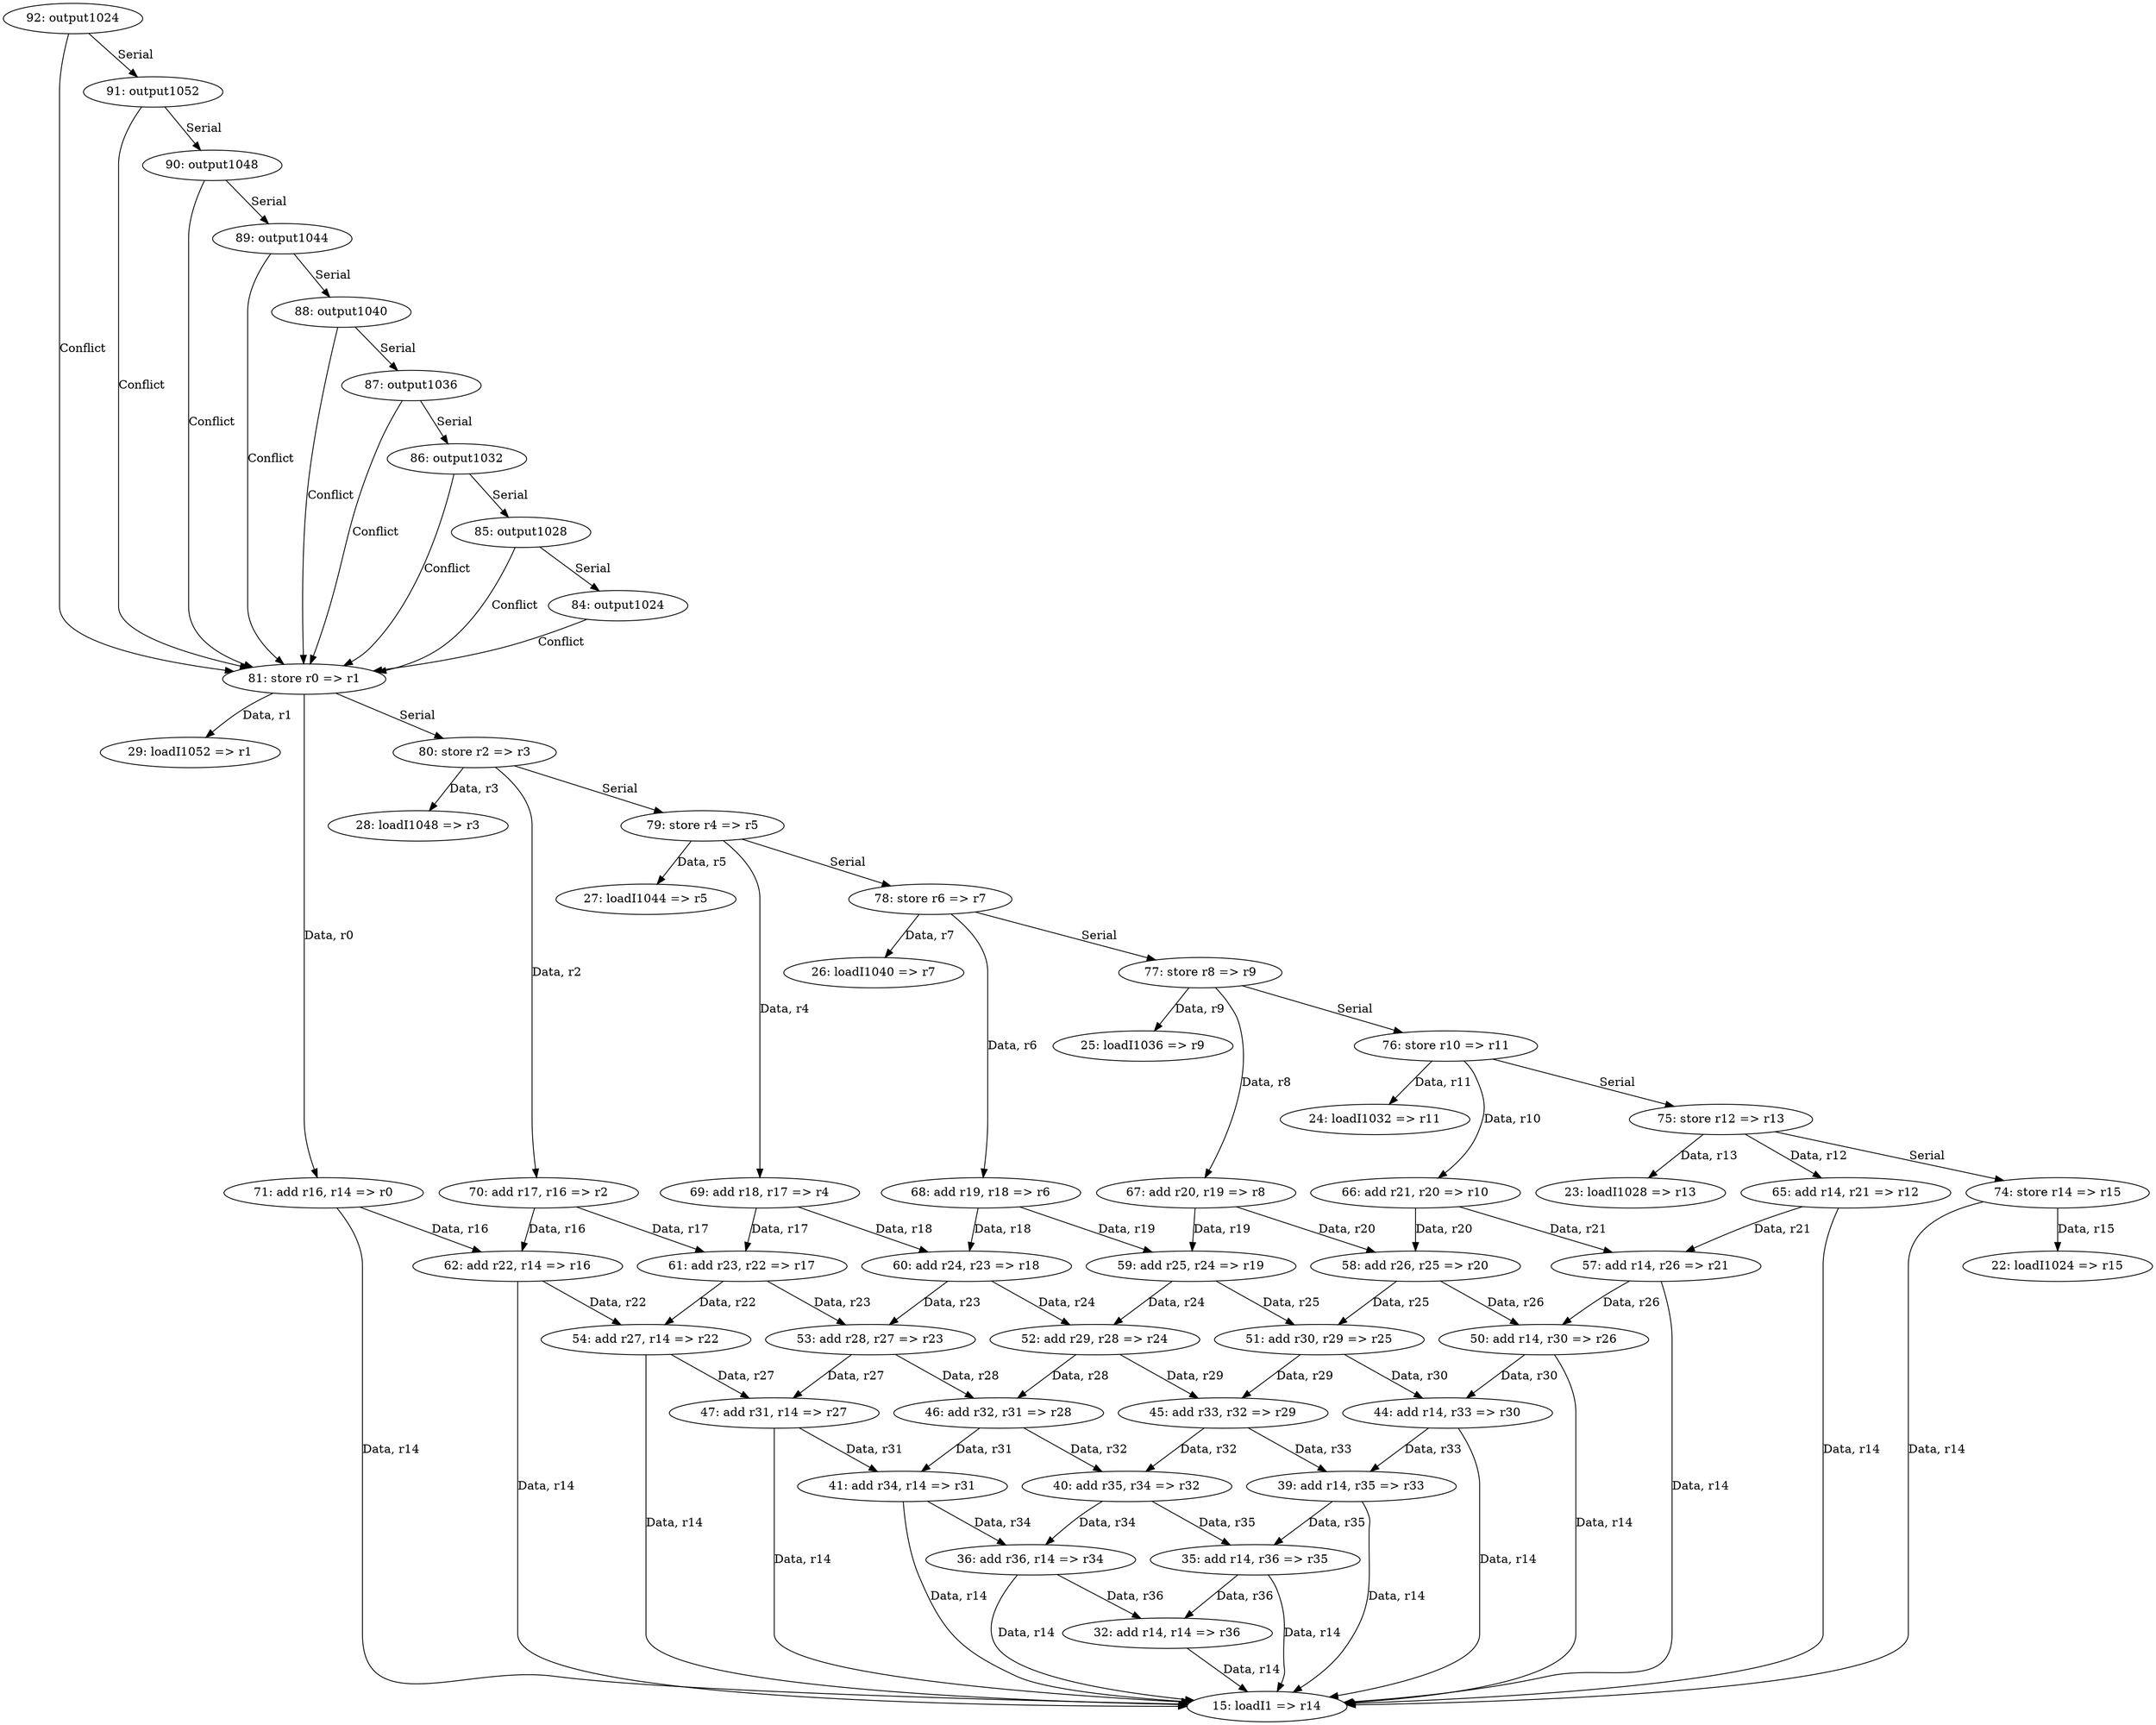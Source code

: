 digraph test
{
15[label="15: loadI1 => r14"];
22[label="22: loadI1024 => r15"];
23[label="23: loadI1028 => r13"];
24[label="24: loadI1032 => r11"];
25[label="25: loadI1036 => r9"];
26[label="26: loadI1040 => r7"];
27[label="27: loadI1044 => r5"];
28[label="28: loadI1048 => r3"];
29[label="29: loadI1052 => r1"];
32[label="32: add r14, r14 => r36"];
32 -> 15[label="Data, r14"];
35[label="35: add r14, r36 => r35"];
35 -> 15[label="Data, r14"];
35 -> 32[label="Data, r36"];
36[label="36: add r36, r14 => r34"];
36 -> 32[label="Data, r36"];
36 -> 15[label="Data, r14"];
39[label="39: add r14, r35 => r33"];
39 -> 15[label="Data, r14"];
39 -> 35[label="Data, r35"];
40[label="40: add r35, r34 => r32"];
40 -> 35[label="Data, r35"];
40 -> 36[label="Data, r34"];
41[label="41: add r34, r14 => r31"];
41 -> 36[label="Data, r34"];
41 -> 15[label="Data, r14"];
44[label="44: add r14, r33 => r30"];
44 -> 15[label="Data, r14"];
44 -> 39[label="Data, r33"];
45[label="45: add r33, r32 => r29"];
45 -> 39[label="Data, r33"];
45 -> 40[label="Data, r32"];
46[label="46: add r32, r31 => r28"];
46 -> 40[label="Data, r32"];
46 -> 41[label="Data, r31"];
47[label="47: add r31, r14 => r27"];
47 -> 41[label="Data, r31"];
47 -> 15[label="Data, r14"];
50[label="50: add r14, r30 => r26"];
50 -> 15[label="Data, r14"];
50 -> 44[label="Data, r30"];
51[label="51: add r30, r29 => r25"];
51 -> 44[label="Data, r30"];
51 -> 45[label="Data, r29"];
52[label="52: add r29, r28 => r24"];
52 -> 45[label="Data, r29"];
52 -> 46[label="Data, r28"];
53[label="53: add r28, r27 => r23"];
53 -> 46[label="Data, r28"];
53 -> 47[label="Data, r27"];
54[label="54: add r27, r14 => r22"];
54 -> 47[label="Data, r27"];
54 -> 15[label="Data, r14"];
57[label="57: add r14, r26 => r21"];
57 -> 15[label="Data, r14"];
57 -> 50[label="Data, r26"];
58[label="58: add r26, r25 => r20"];
58 -> 50[label="Data, r26"];
58 -> 51[label="Data, r25"];
59[label="59: add r25, r24 => r19"];
59 -> 51[label="Data, r25"];
59 -> 52[label="Data, r24"];
60[label="60: add r24, r23 => r18"];
60 -> 52[label="Data, r24"];
60 -> 53[label="Data, r23"];
61[label="61: add r23, r22 => r17"];
61 -> 53[label="Data, r23"];
61 -> 54[label="Data, r22"];
62[label="62: add r22, r14 => r16"];
62 -> 54[label="Data, r22"];
62 -> 15[label="Data, r14"];
65[label="65: add r14, r21 => r12"];
65 -> 15[label="Data, r14"];
65 -> 57[label="Data, r21"];
66[label="66: add r21, r20 => r10"];
66 -> 57[label="Data, r21"];
66 -> 58[label="Data, r20"];
67[label="67: add r20, r19 => r8"];
67 -> 58[label="Data, r20"];
67 -> 59[label="Data, r19"];
68[label="68: add r19, r18 => r6"];
68 -> 59[label="Data, r19"];
68 -> 60[label="Data, r18"];
69[label="69: add r18, r17 => r4"];
69 -> 60[label="Data, r18"];
69 -> 61[label="Data, r17"];
70[label="70: add r17, r16 => r2"];
70 -> 61[label="Data, r17"];
70 -> 62[label="Data, r16"];
71[label="71: add r16, r14 => r0"];
71 -> 62[label="Data, r16"];
71 -> 15[label="Data, r14"];
74[label="74: store r14 => r15"];
74 -> 15[label="Data, r14"];
74 -> 22[label="Data, r15"];
75[label="75: store r12 => r13"];
75 -> 65[label="Data, r12"];
75 -> 23[label="Data, r13"];
75 -> 74[label="Serial"];
76[label="76: store r10 => r11"];
76 -> 66[label="Data, r10"];
76 -> 24[label="Data, r11"];
76 -> 75[label="Serial"];
77[label="77: store r8 => r9"];
77 -> 67[label="Data, r8"];
77 -> 25[label="Data, r9"];
77 -> 76[label="Serial"];
78[label="78: store r6 => r7"];
78 -> 68[label="Data, r6"];
78 -> 26[label="Data, r7"];
78 -> 77[label="Serial"];
79[label="79: store r4 => r5"];
79 -> 69[label="Data, r4"];
79 -> 27[label="Data, r5"];
79 -> 78[label="Serial"];
80[label="80: store r2 => r3"];
80 -> 70[label="Data, r2"];
80 -> 28[label="Data, r3"];
80 -> 79[label="Serial"];
81[label="81: store r0 => r1"];
81 -> 71[label="Data, r0"];
81 -> 29[label="Data, r1"];
81 -> 80[label="Serial"];
84[label="84: output1024"];
84 -> 81[label="Conflict"];
85[label="85: output1028"];
85 -> 81[label="Conflict"];
85 -> 84[label="Serial"];
86[label="86: output1032"];
86 -> 81[label="Conflict"];
86 -> 85[label="Serial"];
87[label="87: output1036"];
87 -> 81[label="Conflict"];
87 -> 86[label="Serial"];
88[label="88: output1040"];
88 -> 81[label="Conflict"];
88 -> 87[label="Serial"];
89[label="89: output1044"];
89 -> 81[label="Conflict"];
89 -> 88[label="Serial"];
90[label="90: output1048"];
90 -> 81[label="Conflict"];
90 -> 89[label="Serial"];
91[label="91: output1052"];
91 -> 81[label="Conflict"];
91 -> 90[label="Serial"];
92[label="92: output1024"];
92 -> 81[label="Conflict"];
92 -> 91[label="Serial"];
}
